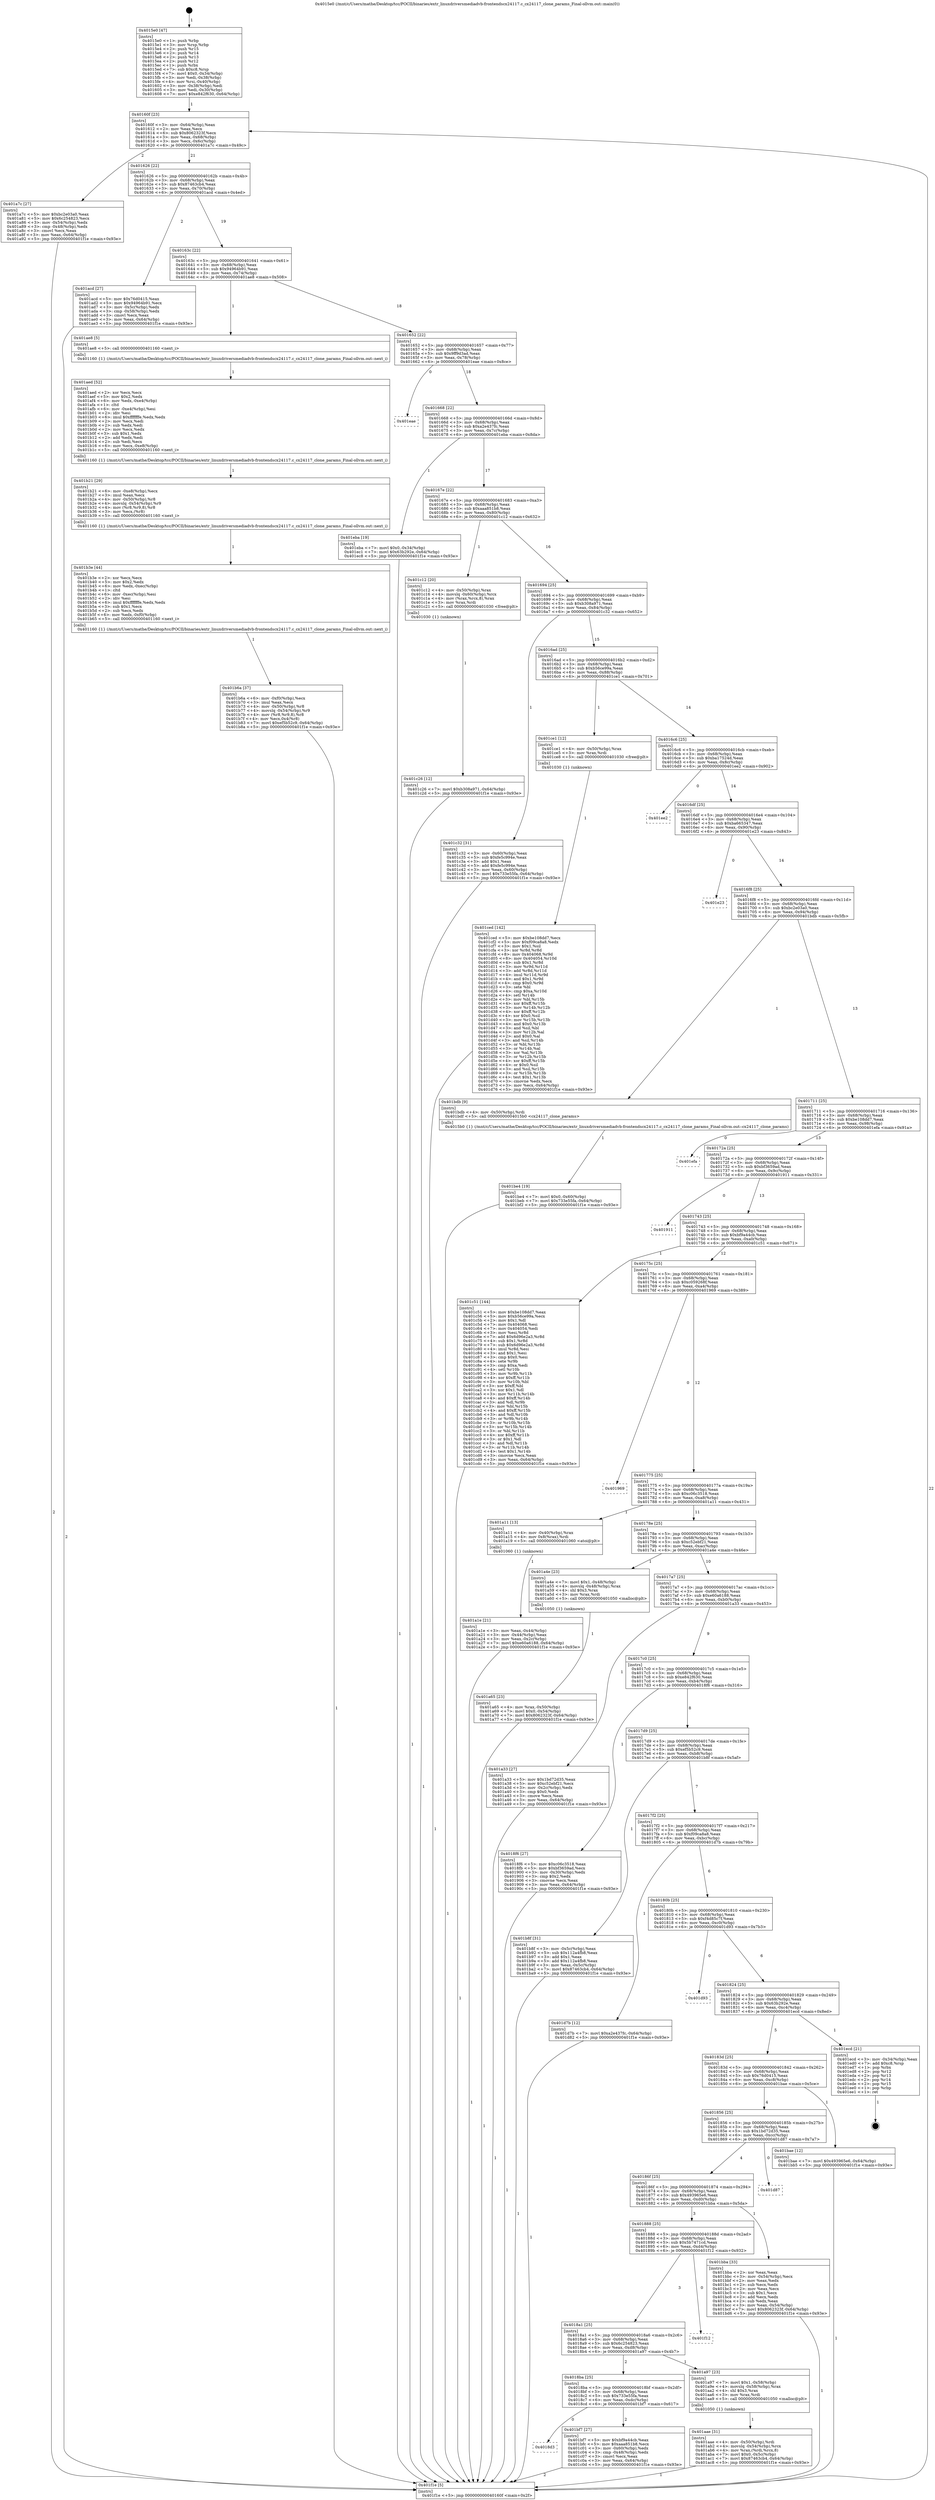 digraph "0x4015e0" {
  label = "0x4015e0 (/mnt/c/Users/mathe/Desktop/tcc/POCII/binaries/extr_linuxdriversmediadvb-frontendscx24117.c_cx24117_clone_params_Final-ollvm.out::main(0))"
  labelloc = "t"
  node[shape=record]

  Entry [label="",width=0.3,height=0.3,shape=circle,fillcolor=black,style=filled]
  "0x40160f" [label="{
     0x40160f [23]\l
     | [instrs]\l
     &nbsp;&nbsp;0x40160f \<+3\>: mov -0x64(%rbp),%eax\l
     &nbsp;&nbsp;0x401612 \<+2\>: mov %eax,%ecx\l
     &nbsp;&nbsp;0x401614 \<+6\>: sub $0x8062323f,%ecx\l
     &nbsp;&nbsp;0x40161a \<+3\>: mov %eax,-0x68(%rbp)\l
     &nbsp;&nbsp;0x40161d \<+3\>: mov %ecx,-0x6c(%rbp)\l
     &nbsp;&nbsp;0x401620 \<+6\>: je 0000000000401a7c \<main+0x49c\>\l
  }"]
  "0x401a7c" [label="{
     0x401a7c [27]\l
     | [instrs]\l
     &nbsp;&nbsp;0x401a7c \<+5\>: mov $0xbc2e03a0,%eax\l
     &nbsp;&nbsp;0x401a81 \<+5\>: mov $0x6c254823,%ecx\l
     &nbsp;&nbsp;0x401a86 \<+3\>: mov -0x54(%rbp),%edx\l
     &nbsp;&nbsp;0x401a89 \<+3\>: cmp -0x48(%rbp),%edx\l
     &nbsp;&nbsp;0x401a8c \<+3\>: cmovl %ecx,%eax\l
     &nbsp;&nbsp;0x401a8f \<+3\>: mov %eax,-0x64(%rbp)\l
     &nbsp;&nbsp;0x401a92 \<+5\>: jmp 0000000000401f1e \<main+0x93e\>\l
  }"]
  "0x401626" [label="{
     0x401626 [22]\l
     | [instrs]\l
     &nbsp;&nbsp;0x401626 \<+5\>: jmp 000000000040162b \<main+0x4b\>\l
     &nbsp;&nbsp;0x40162b \<+3\>: mov -0x68(%rbp),%eax\l
     &nbsp;&nbsp;0x40162e \<+5\>: sub $0x87463cb4,%eax\l
     &nbsp;&nbsp;0x401633 \<+3\>: mov %eax,-0x70(%rbp)\l
     &nbsp;&nbsp;0x401636 \<+6\>: je 0000000000401acd \<main+0x4ed\>\l
  }"]
  Exit [label="",width=0.3,height=0.3,shape=circle,fillcolor=black,style=filled,peripheries=2]
  "0x401acd" [label="{
     0x401acd [27]\l
     | [instrs]\l
     &nbsp;&nbsp;0x401acd \<+5\>: mov $0x76d0415,%eax\l
     &nbsp;&nbsp;0x401ad2 \<+5\>: mov $0x94964b91,%ecx\l
     &nbsp;&nbsp;0x401ad7 \<+3\>: mov -0x5c(%rbp),%edx\l
     &nbsp;&nbsp;0x401ada \<+3\>: cmp -0x58(%rbp),%edx\l
     &nbsp;&nbsp;0x401add \<+3\>: cmovl %ecx,%eax\l
     &nbsp;&nbsp;0x401ae0 \<+3\>: mov %eax,-0x64(%rbp)\l
     &nbsp;&nbsp;0x401ae3 \<+5\>: jmp 0000000000401f1e \<main+0x93e\>\l
  }"]
  "0x40163c" [label="{
     0x40163c [22]\l
     | [instrs]\l
     &nbsp;&nbsp;0x40163c \<+5\>: jmp 0000000000401641 \<main+0x61\>\l
     &nbsp;&nbsp;0x401641 \<+3\>: mov -0x68(%rbp),%eax\l
     &nbsp;&nbsp;0x401644 \<+5\>: sub $0x94964b91,%eax\l
     &nbsp;&nbsp;0x401649 \<+3\>: mov %eax,-0x74(%rbp)\l
     &nbsp;&nbsp;0x40164c \<+6\>: je 0000000000401ae8 \<main+0x508\>\l
  }"]
  "0x401ced" [label="{
     0x401ced [142]\l
     | [instrs]\l
     &nbsp;&nbsp;0x401ced \<+5\>: mov $0xbe108dd7,%ecx\l
     &nbsp;&nbsp;0x401cf2 \<+5\>: mov $0xf09ca8a8,%edx\l
     &nbsp;&nbsp;0x401cf7 \<+3\>: mov $0x1,%sil\l
     &nbsp;&nbsp;0x401cfa \<+3\>: xor %r8d,%r8d\l
     &nbsp;&nbsp;0x401cfd \<+8\>: mov 0x404068,%r9d\l
     &nbsp;&nbsp;0x401d05 \<+8\>: mov 0x404054,%r10d\l
     &nbsp;&nbsp;0x401d0d \<+4\>: sub $0x1,%r8d\l
     &nbsp;&nbsp;0x401d11 \<+3\>: mov %r9d,%r11d\l
     &nbsp;&nbsp;0x401d14 \<+3\>: add %r8d,%r11d\l
     &nbsp;&nbsp;0x401d17 \<+4\>: imul %r11d,%r9d\l
     &nbsp;&nbsp;0x401d1b \<+4\>: and $0x1,%r9d\l
     &nbsp;&nbsp;0x401d1f \<+4\>: cmp $0x0,%r9d\l
     &nbsp;&nbsp;0x401d23 \<+3\>: sete %bl\l
     &nbsp;&nbsp;0x401d26 \<+4\>: cmp $0xa,%r10d\l
     &nbsp;&nbsp;0x401d2a \<+4\>: setl %r14b\l
     &nbsp;&nbsp;0x401d2e \<+3\>: mov %bl,%r15b\l
     &nbsp;&nbsp;0x401d31 \<+4\>: xor $0xff,%r15b\l
     &nbsp;&nbsp;0x401d35 \<+3\>: mov %r14b,%r12b\l
     &nbsp;&nbsp;0x401d38 \<+4\>: xor $0xff,%r12b\l
     &nbsp;&nbsp;0x401d3c \<+4\>: xor $0x0,%sil\l
     &nbsp;&nbsp;0x401d40 \<+3\>: mov %r15b,%r13b\l
     &nbsp;&nbsp;0x401d43 \<+4\>: and $0x0,%r13b\l
     &nbsp;&nbsp;0x401d47 \<+3\>: and %sil,%bl\l
     &nbsp;&nbsp;0x401d4a \<+3\>: mov %r12b,%al\l
     &nbsp;&nbsp;0x401d4d \<+2\>: and $0x0,%al\l
     &nbsp;&nbsp;0x401d4f \<+3\>: and %sil,%r14b\l
     &nbsp;&nbsp;0x401d52 \<+3\>: or %bl,%r13b\l
     &nbsp;&nbsp;0x401d55 \<+3\>: or %r14b,%al\l
     &nbsp;&nbsp;0x401d58 \<+3\>: xor %al,%r13b\l
     &nbsp;&nbsp;0x401d5b \<+3\>: or %r12b,%r15b\l
     &nbsp;&nbsp;0x401d5e \<+4\>: xor $0xff,%r15b\l
     &nbsp;&nbsp;0x401d62 \<+4\>: or $0x0,%sil\l
     &nbsp;&nbsp;0x401d66 \<+3\>: and %sil,%r15b\l
     &nbsp;&nbsp;0x401d69 \<+3\>: or %r15b,%r13b\l
     &nbsp;&nbsp;0x401d6c \<+4\>: test $0x1,%r13b\l
     &nbsp;&nbsp;0x401d70 \<+3\>: cmovne %edx,%ecx\l
     &nbsp;&nbsp;0x401d73 \<+3\>: mov %ecx,-0x64(%rbp)\l
     &nbsp;&nbsp;0x401d76 \<+5\>: jmp 0000000000401f1e \<main+0x93e\>\l
  }"]
  "0x401ae8" [label="{
     0x401ae8 [5]\l
     | [instrs]\l
     &nbsp;&nbsp;0x401ae8 \<+5\>: call 0000000000401160 \<next_i\>\l
     | [calls]\l
     &nbsp;&nbsp;0x401160 \{1\} (/mnt/c/Users/mathe/Desktop/tcc/POCII/binaries/extr_linuxdriversmediadvb-frontendscx24117.c_cx24117_clone_params_Final-ollvm.out::next_i)\l
  }"]
  "0x401652" [label="{
     0x401652 [22]\l
     | [instrs]\l
     &nbsp;&nbsp;0x401652 \<+5\>: jmp 0000000000401657 \<main+0x77\>\l
     &nbsp;&nbsp;0x401657 \<+3\>: mov -0x68(%rbp),%eax\l
     &nbsp;&nbsp;0x40165a \<+5\>: sub $0x9ff9d3ad,%eax\l
     &nbsp;&nbsp;0x40165f \<+3\>: mov %eax,-0x78(%rbp)\l
     &nbsp;&nbsp;0x401662 \<+6\>: je 0000000000401eae \<main+0x8ce\>\l
  }"]
  "0x401c26" [label="{
     0x401c26 [12]\l
     | [instrs]\l
     &nbsp;&nbsp;0x401c26 \<+7\>: movl $0xb308a971,-0x64(%rbp)\l
     &nbsp;&nbsp;0x401c2d \<+5\>: jmp 0000000000401f1e \<main+0x93e\>\l
  }"]
  "0x401eae" [label="{
     0x401eae\l
  }", style=dashed]
  "0x401668" [label="{
     0x401668 [22]\l
     | [instrs]\l
     &nbsp;&nbsp;0x401668 \<+5\>: jmp 000000000040166d \<main+0x8d\>\l
     &nbsp;&nbsp;0x40166d \<+3\>: mov -0x68(%rbp),%eax\l
     &nbsp;&nbsp;0x401670 \<+5\>: sub $0xa2e437fc,%eax\l
     &nbsp;&nbsp;0x401675 \<+3\>: mov %eax,-0x7c(%rbp)\l
     &nbsp;&nbsp;0x401678 \<+6\>: je 0000000000401eba \<main+0x8da\>\l
  }"]
  "0x4018d3" [label="{
     0x4018d3\l
  }", style=dashed]
  "0x401eba" [label="{
     0x401eba [19]\l
     | [instrs]\l
     &nbsp;&nbsp;0x401eba \<+7\>: movl $0x0,-0x34(%rbp)\l
     &nbsp;&nbsp;0x401ec1 \<+7\>: movl $0x63b292e,-0x64(%rbp)\l
     &nbsp;&nbsp;0x401ec8 \<+5\>: jmp 0000000000401f1e \<main+0x93e\>\l
  }"]
  "0x40167e" [label="{
     0x40167e [22]\l
     | [instrs]\l
     &nbsp;&nbsp;0x40167e \<+5\>: jmp 0000000000401683 \<main+0xa3\>\l
     &nbsp;&nbsp;0x401683 \<+3\>: mov -0x68(%rbp),%eax\l
     &nbsp;&nbsp;0x401686 \<+5\>: sub $0xaaa851b8,%eax\l
     &nbsp;&nbsp;0x40168b \<+3\>: mov %eax,-0x80(%rbp)\l
     &nbsp;&nbsp;0x40168e \<+6\>: je 0000000000401c12 \<main+0x632\>\l
  }"]
  "0x401bf7" [label="{
     0x401bf7 [27]\l
     | [instrs]\l
     &nbsp;&nbsp;0x401bf7 \<+5\>: mov $0xbf9a44cb,%eax\l
     &nbsp;&nbsp;0x401bfc \<+5\>: mov $0xaaa851b8,%ecx\l
     &nbsp;&nbsp;0x401c01 \<+3\>: mov -0x60(%rbp),%edx\l
     &nbsp;&nbsp;0x401c04 \<+3\>: cmp -0x48(%rbp),%edx\l
     &nbsp;&nbsp;0x401c07 \<+3\>: cmovl %ecx,%eax\l
     &nbsp;&nbsp;0x401c0a \<+3\>: mov %eax,-0x64(%rbp)\l
     &nbsp;&nbsp;0x401c0d \<+5\>: jmp 0000000000401f1e \<main+0x93e\>\l
  }"]
  "0x401c12" [label="{
     0x401c12 [20]\l
     | [instrs]\l
     &nbsp;&nbsp;0x401c12 \<+4\>: mov -0x50(%rbp),%rax\l
     &nbsp;&nbsp;0x401c16 \<+4\>: movslq -0x60(%rbp),%rcx\l
     &nbsp;&nbsp;0x401c1a \<+4\>: mov (%rax,%rcx,8),%rax\l
     &nbsp;&nbsp;0x401c1e \<+3\>: mov %rax,%rdi\l
     &nbsp;&nbsp;0x401c21 \<+5\>: call 0000000000401030 \<free@plt\>\l
     | [calls]\l
     &nbsp;&nbsp;0x401030 \{1\} (unknown)\l
  }"]
  "0x401694" [label="{
     0x401694 [25]\l
     | [instrs]\l
     &nbsp;&nbsp;0x401694 \<+5\>: jmp 0000000000401699 \<main+0xb9\>\l
     &nbsp;&nbsp;0x401699 \<+3\>: mov -0x68(%rbp),%eax\l
     &nbsp;&nbsp;0x40169c \<+5\>: sub $0xb308a971,%eax\l
     &nbsp;&nbsp;0x4016a1 \<+6\>: mov %eax,-0x84(%rbp)\l
     &nbsp;&nbsp;0x4016a7 \<+6\>: je 0000000000401c32 \<main+0x652\>\l
  }"]
  "0x401be4" [label="{
     0x401be4 [19]\l
     | [instrs]\l
     &nbsp;&nbsp;0x401be4 \<+7\>: movl $0x0,-0x60(%rbp)\l
     &nbsp;&nbsp;0x401beb \<+7\>: movl $0x733e55fa,-0x64(%rbp)\l
     &nbsp;&nbsp;0x401bf2 \<+5\>: jmp 0000000000401f1e \<main+0x93e\>\l
  }"]
  "0x401c32" [label="{
     0x401c32 [31]\l
     | [instrs]\l
     &nbsp;&nbsp;0x401c32 \<+3\>: mov -0x60(%rbp),%eax\l
     &nbsp;&nbsp;0x401c35 \<+5\>: sub $0xfe5c994e,%eax\l
     &nbsp;&nbsp;0x401c3a \<+3\>: add $0x1,%eax\l
     &nbsp;&nbsp;0x401c3d \<+5\>: add $0xfe5c994e,%eax\l
     &nbsp;&nbsp;0x401c42 \<+3\>: mov %eax,-0x60(%rbp)\l
     &nbsp;&nbsp;0x401c45 \<+7\>: movl $0x733e55fa,-0x64(%rbp)\l
     &nbsp;&nbsp;0x401c4c \<+5\>: jmp 0000000000401f1e \<main+0x93e\>\l
  }"]
  "0x4016ad" [label="{
     0x4016ad [25]\l
     | [instrs]\l
     &nbsp;&nbsp;0x4016ad \<+5\>: jmp 00000000004016b2 \<main+0xd2\>\l
     &nbsp;&nbsp;0x4016b2 \<+3\>: mov -0x68(%rbp),%eax\l
     &nbsp;&nbsp;0x4016b5 \<+5\>: sub $0xb56ce99a,%eax\l
     &nbsp;&nbsp;0x4016ba \<+6\>: mov %eax,-0x88(%rbp)\l
     &nbsp;&nbsp;0x4016c0 \<+6\>: je 0000000000401ce1 \<main+0x701\>\l
  }"]
  "0x401b6a" [label="{
     0x401b6a [37]\l
     | [instrs]\l
     &nbsp;&nbsp;0x401b6a \<+6\>: mov -0xf0(%rbp),%ecx\l
     &nbsp;&nbsp;0x401b70 \<+3\>: imul %eax,%ecx\l
     &nbsp;&nbsp;0x401b73 \<+4\>: mov -0x50(%rbp),%r8\l
     &nbsp;&nbsp;0x401b77 \<+4\>: movslq -0x54(%rbp),%r9\l
     &nbsp;&nbsp;0x401b7b \<+4\>: mov (%r8,%r9,8),%r8\l
     &nbsp;&nbsp;0x401b7f \<+4\>: mov %ecx,0x4(%r8)\l
     &nbsp;&nbsp;0x401b83 \<+7\>: movl $0xef5b52c9,-0x64(%rbp)\l
     &nbsp;&nbsp;0x401b8a \<+5\>: jmp 0000000000401f1e \<main+0x93e\>\l
  }"]
  "0x401ce1" [label="{
     0x401ce1 [12]\l
     | [instrs]\l
     &nbsp;&nbsp;0x401ce1 \<+4\>: mov -0x50(%rbp),%rax\l
     &nbsp;&nbsp;0x401ce5 \<+3\>: mov %rax,%rdi\l
     &nbsp;&nbsp;0x401ce8 \<+5\>: call 0000000000401030 \<free@plt\>\l
     | [calls]\l
     &nbsp;&nbsp;0x401030 \{1\} (unknown)\l
  }"]
  "0x4016c6" [label="{
     0x4016c6 [25]\l
     | [instrs]\l
     &nbsp;&nbsp;0x4016c6 \<+5\>: jmp 00000000004016cb \<main+0xeb\>\l
     &nbsp;&nbsp;0x4016cb \<+3\>: mov -0x68(%rbp),%eax\l
     &nbsp;&nbsp;0x4016ce \<+5\>: sub $0xba17524d,%eax\l
     &nbsp;&nbsp;0x4016d3 \<+6\>: mov %eax,-0x8c(%rbp)\l
     &nbsp;&nbsp;0x4016d9 \<+6\>: je 0000000000401ee2 \<main+0x902\>\l
  }"]
  "0x401b3e" [label="{
     0x401b3e [44]\l
     | [instrs]\l
     &nbsp;&nbsp;0x401b3e \<+2\>: xor %ecx,%ecx\l
     &nbsp;&nbsp;0x401b40 \<+5\>: mov $0x2,%edx\l
     &nbsp;&nbsp;0x401b45 \<+6\>: mov %edx,-0xec(%rbp)\l
     &nbsp;&nbsp;0x401b4b \<+1\>: cltd\l
     &nbsp;&nbsp;0x401b4c \<+6\>: mov -0xec(%rbp),%esi\l
     &nbsp;&nbsp;0x401b52 \<+2\>: idiv %esi\l
     &nbsp;&nbsp;0x401b54 \<+6\>: imul $0xfffffffe,%edx,%edx\l
     &nbsp;&nbsp;0x401b5a \<+3\>: sub $0x1,%ecx\l
     &nbsp;&nbsp;0x401b5d \<+2\>: sub %ecx,%edx\l
     &nbsp;&nbsp;0x401b5f \<+6\>: mov %edx,-0xf0(%rbp)\l
     &nbsp;&nbsp;0x401b65 \<+5\>: call 0000000000401160 \<next_i\>\l
     | [calls]\l
     &nbsp;&nbsp;0x401160 \{1\} (/mnt/c/Users/mathe/Desktop/tcc/POCII/binaries/extr_linuxdriversmediadvb-frontendscx24117.c_cx24117_clone_params_Final-ollvm.out::next_i)\l
  }"]
  "0x401ee2" [label="{
     0x401ee2\l
  }", style=dashed]
  "0x4016df" [label="{
     0x4016df [25]\l
     | [instrs]\l
     &nbsp;&nbsp;0x4016df \<+5\>: jmp 00000000004016e4 \<main+0x104\>\l
     &nbsp;&nbsp;0x4016e4 \<+3\>: mov -0x68(%rbp),%eax\l
     &nbsp;&nbsp;0x4016e7 \<+5\>: sub $0xba665347,%eax\l
     &nbsp;&nbsp;0x4016ec \<+6\>: mov %eax,-0x90(%rbp)\l
     &nbsp;&nbsp;0x4016f2 \<+6\>: je 0000000000401e23 \<main+0x843\>\l
  }"]
  "0x401b21" [label="{
     0x401b21 [29]\l
     | [instrs]\l
     &nbsp;&nbsp;0x401b21 \<+6\>: mov -0xe8(%rbp),%ecx\l
     &nbsp;&nbsp;0x401b27 \<+3\>: imul %eax,%ecx\l
     &nbsp;&nbsp;0x401b2a \<+4\>: mov -0x50(%rbp),%r8\l
     &nbsp;&nbsp;0x401b2e \<+4\>: movslq -0x54(%rbp),%r9\l
     &nbsp;&nbsp;0x401b32 \<+4\>: mov (%r8,%r9,8),%r8\l
     &nbsp;&nbsp;0x401b36 \<+3\>: mov %ecx,(%r8)\l
     &nbsp;&nbsp;0x401b39 \<+5\>: call 0000000000401160 \<next_i\>\l
     | [calls]\l
     &nbsp;&nbsp;0x401160 \{1\} (/mnt/c/Users/mathe/Desktop/tcc/POCII/binaries/extr_linuxdriversmediadvb-frontendscx24117.c_cx24117_clone_params_Final-ollvm.out::next_i)\l
  }"]
  "0x401e23" [label="{
     0x401e23\l
  }", style=dashed]
  "0x4016f8" [label="{
     0x4016f8 [25]\l
     | [instrs]\l
     &nbsp;&nbsp;0x4016f8 \<+5\>: jmp 00000000004016fd \<main+0x11d\>\l
     &nbsp;&nbsp;0x4016fd \<+3\>: mov -0x68(%rbp),%eax\l
     &nbsp;&nbsp;0x401700 \<+5\>: sub $0xbc2e03a0,%eax\l
     &nbsp;&nbsp;0x401705 \<+6\>: mov %eax,-0x94(%rbp)\l
     &nbsp;&nbsp;0x40170b \<+6\>: je 0000000000401bdb \<main+0x5fb\>\l
  }"]
  "0x401aed" [label="{
     0x401aed [52]\l
     | [instrs]\l
     &nbsp;&nbsp;0x401aed \<+2\>: xor %ecx,%ecx\l
     &nbsp;&nbsp;0x401aef \<+5\>: mov $0x2,%edx\l
     &nbsp;&nbsp;0x401af4 \<+6\>: mov %edx,-0xe4(%rbp)\l
     &nbsp;&nbsp;0x401afa \<+1\>: cltd\l
     &nbsp;&nbsp;0x401afb \<+6\>: mov -0xe4(%rbp),%esi\l
     &nbsp;&nbsp;0x401b01 \<+2\>: idiv %esi\l
     &nbsp;&nbsp;0x401b03 \<+6\>: imul $0xfffffffe,%edx,%edx\l
     &nbsp;&nbsp;0x401b09 \<+2\>: mov %ecx,%edi\l
     &nbsp;&nbsp;0x401b0b \<+2\>: sub %edx,%edi\l
     &nbsp;&nbsp;0x401b0d \<+2\>: mov %ecx,%edx\l
     &nbsp;&nbsp;0x401b0f \<+3\>: sub $0x1,%edx\l
     &nbsp;&nbsp;0x401b12 \<+2\>: add %edx,%edi\l
     &nbsp;&nbsp;0x401b14 \<+2\>: sub %edi,%ecx\l
     &nbsp;&nbsp;0x401b16 \<+6\>: mov %ecx,-0xe8(%rbp)\l
     &nbsp;&nbsp;0x401b1c \<+5\>: call 0000000000401160 \<next_i\>\l
     | [calls]\l
     &nbsp;&nbsp;0x401160 \{1\} (/mnt/c/Users/mathe/Desktop/tcc/POCII/binaries/extr_linuxdriversmediadvb-frontendscx24117.c_cx24117_clone_params_Final-ollvm.out::next_i)\l
  }"]
  "0x401bdb" [label="{
     0x401bdb [9]\l
     | [instrs]\l
     &nbsp;&nbsp;0x401bdb \<+4\>: mov -0x50(%rbp),%rdi\l
     &nbsp;&nbsp;0x401bdf \<+5\>: call 00000000004015b0 \<cx24117_clone_params\>\l
     | [calls]\l
     &nbsp;&nbsp;0x4015b0 \{1\} (/mnt/c/Users/mathe/Desktop/tcc/POCII/binaries/extr_linuxdriversmediadvb-frontendscx24117.c_cx24117_clone_params_Final-ollvm.out::cx24117_clone_params)\l
  }"]
  "0x401711" [label="{
     0x401711 [25]\l
     | [instrs]\l
     &nbsp;&nbsp;0x401711 \<+5\>: jmp 0000000000401716 \<main+0x136\>\l
     &nbsp;&nbsp;0x401716 \<+3\>: mov -0x68(%rbp),%eax\l
     &nbsp;&nbsp;0x401719 \<+5\>: sub $0xbe108dd7,%eax\l
     &nbsp;&nbsp;0x40171e \<+6\>: mov %eax,-0x98(%rbp)\l
     &nbsp;&nbsp;0x401724 \<+6\>: je 0000000000401efa \<main+0x91a\>\l
  }"]
  "0x401aae" [label="{
     0x401aae [31]\l
     | [instrs]\l
     &nbsp;&nbsp;0x401aae \<+4\>: mov -0x50(%rbp),%rdi\l
     &nbsp;&nbsp;0x401ab2 \<+4\>: movslq -0x54(%rbp),%rcx\l
     &nbsp;&nbsp;0x401ab6 \<+4\>: mov %rax,(%rdi,%rcx,8)\l
     &nbsp;&nbsp;0x401aba \<+7\>: movl $0x0,-0x5c(%rbp)\l
     &nbsp;&nbsp;0x401ac1 \<+7\>: movl $0x87463cb4,-0x64(%rbp)\l
     &nbsp;&nbsp;0x401ac8 \<+5\>: jmp 0000000000401f1e \<main+0x93e\>\l
  }"]
  "0x401efa" [label="{
     0x401efa\l
  }", style=dashed]
  "0x40172a" [label="{
     0x40172a [25]\l
     | [instrs]\l
     &nbsp;&nbsp;0x40172a \<+5\>: jmp 000000000040172f \<main+0x14f\>\l
     &nbsp;&nbsp;0x40172f \<+3\>: mov -0x68(%rbp),%eax\l
     &nbsp;&nbsp;0x401732 \<+5\>: sub $0xbf3659ad,%eax\l
     &nbsp;&nbsp;0x401737 \<+6\>: mov %eax,-0x9c(%rbp)\l
     &nbsp;&nbsp;0x40173d \<+6\>: je 0000000000401911 \<main+0x331\>\l
  }"]
  "0x4018ba" [label="{
     0x4018ba [25]\l
     | [instrs]\l
     &nbsp;&nbsp;0x4018ba \<+5\>: jmp 00000000004018bf \<main+0x2df\>\l
     &nbsp;&nbsp;0x4018bf \<+3\>: mov -0x68(%rbp),%eax\l
     &nbsp;&nbsp;0x4018c2 \<+5\>: sub $0x733e55fa,%eax\l
     &nbsp;&nbsp;0x4018c7 \<+6\>: mov %eax,-0xdc(%rbp)\l
     &nbsp;&nbsp;0x4018cd \<+6\>: je 0000000000401bf7 \<main+0x617\>\l
  }"]
  "0x401911" [label="{
     0x401911\l
  }", style=dashed]
  "0x401743" [label="{
     0x401743 [25]\l
     | [instrs]\l
     &nbsp;&nbsp;0x401743 \<+5\>: jmp 0000000000401748 \<main+0x168\>\l
     &nbsp;&nbsp;0x401748 \<+3\>: mov -0x68(%rbp),%eax\l
     &nbsp;&nbsp;0x40174b \<+5\>: sub $0xbf9a44cb,%eax\l
     &nbsp;&nbsp;0x401750 \<+6\>: mov %eax,-0xa0(%rbp)\l
     &nbsp;&nbsp;0x401756 \<+6\>: je 0000000000401c51 \<main+0x671\>\l
  }"]
  "0x401a97" [label="{
     0x401a97 [23]\l
     | [instrs]\l
     &nbsp;&nbsp;0x401a97 \<+7\>: movl $0x1,-0x58(%rbp)\l
     &nbsp;&nbsp;0x401a9e \<+4\>: movslq -0x58(%rbp),%rax\l
     &nbsp;&nbsp;0x401aa2 \<+4\>: shl $0x3,%rax\l
     &nbsp;&nbsp;0x401aa6 \<+3\>: mov %rax,%rdi\l
     &nbsp;&nbsp;0x401aa9 \<+5\>: call 0000000000401050 \<malloc@plt\>\l
     | [calls]\l
     &nbsp;&nbsp;0x401050 \{1\} (unknown)\l
  }"]
  "0x401c51" [label="{
     0x401c51 [144]\l
     | [instrs]\l
     &nbsp;&nbsp;0x401c51 \<+5\>: mov $0xbe108dd7,%eax\l
     &nbsp;&nbsp;0x401c56 \<+5\>: mov $0xb56ce99a,%ecx\l
     &nbsp;&nbsp;0x401c5b \<+2\>: mov $0x1,%dl\l
     &nbsp;&nbsp;0x401c5d \<+7\>: mov 0x404068,%esi\l
     &nbsp;&nbsp;0x401c64 \<+7\>: mov 0x404054,%edi\l
     &nbsp;&nbsp;0x401c6b \<+3\>: mov %esi,%r8d\l
     &nbsp;&nbsp;0x401c6e \<+7\>: add $0x6d96e2a3,%r8d\l
     &nbsp;&nbsp;0x401c75 \<+4\>: sub $0x1,%r8d\l
     &nbsp;&nbsp;0x401c79 \<+7\>: sub $0x6d96e2a3,%r8d\l
     &nbsp;&nbsp;0x401c80 \<+4\>: imul %r8d,%esi\l
     &nbsp;&nbsp;0x401c84 \<+3\>: and $0x1,%esi\l
     &nbsp;&nbsp;0x401c87 \<+3\>: cmp $0x0,%esi\l
     &nbsp;&nbsp;0x401c8a \<+4\>: sete %r9b\l
     &nbsp;&nbsp;0x401c8e \<+3\>: cmp $0xa,%edi\l
     &nbsp;&nbsp;0x401c91 \<+4\>: setl %r10b\l
     &nbsp;&nbsp;0x401c95 \<+3\>: mov %r9b,%r11b\l
     &nbsp;&nbsp;0x401c98 \<+4\>: xor $0xff,%r11b\l
     &nbsp;&nbsp;0x401c9c \<+3\>: mov %r10b,%bl\l
     &nbsp;&nbsp;0x401c9f \<+3\>: xor $0xff,%bl\l
     &nbsp;&nbsp;0x401ca2 \<+3\>: xor $0x1,%dl\l
     &nbsp;&nbsp;0x401ca5 \<+3\>: mov %r11b,%r14b\l
     &nbsp;&nbsp;0x401ca8 \<+4\>: and $0xff,%r14b\l
     &nbsp;&nbsp;0x401cac \<+3\>: and %dl,%r9b\l
     &nbsp;&nbsp;0x401caf \<+3\>: mov %bl,%r15b\l
     &nbsp;&nbsp;0x401cb2 \<+4\>: and $0xff,%r15b\l
     &nbsp;&nbsp;0x401cb6 \<+3\>: and %dl,%r10b\l
     &nbsp;&nbsp;0x401cb9 \<+3\>: or %r9b,%r14b\l
     &nbsp;&nbsp;0x401cbc \<+3\>: or %r10b,%r15b\l
     &nbsp;&nbsp;0x401cbf \<+3\>: xor %r15b,%r14b\l
     &nbsp;&nbsp;0x401cc2 \<+3\>: or %bl,%r11b\l
     &nbsp;&nbsp;0x401cc5 \<+4\>: xor $0xff,%r11b\l
     &nbsp;&nbsp;0x401cc9 \<+3\>: or $0x1,%dl\l
     &nbsp;&nbsp;0x401ccc \<+3\>: and %dl,%r11b\l
     &nbsp;&nbsp;0x401ccf \<+3\>: or %r11b,%r14b\l
     &nbsp;&nbsp;0x401cd2 \<+4\>: test $0x1,%r14b\l
     &nbsp;&nbsp;0x401cd6 \<+3\>: cmovne %ecx,%eax\l
     &nbsp;&nbsp;0x401cd9 \<+3\>: mov %eax,-0x64(%rbp)\l
     &nbsp;&nbsp;0x401cdc \<+5\>: jmp 0000000000401f1e \<main+0x93e\>\l
  }"]
  "0x40175c" [label="{
     0x40175c [25]\l
     | [instrs]\l
     &nbsp;&nbsp;0x40175c \<+5\>: jmp 0000000000401761 \<main+0x181\>\l
     &nbsp;&nbsp;0x401761 \<+3\>: mov -0x68(%rbp),%eax\l
     &nbsp;&nbsp;0x401764 \<+5\>: sub $0xc059268f,%eax\l
     &nbsp;&nbsp;0x401769 \<+6\>: mov %eax,-0xa4(%rbp)\l
     &nbsp;&nbsp;0x40176f \<+6\>: je 0000000000401969 \<main+0x389\>\l
  }"]
  "0x4018a1" [label="{
     0x4018a1 [25]\l
     | [instrs]\l
     &nbsp;&nbsp;0x4018a1 \<+5\>: jmp 00000000004018a6 \<main+0x2c6\>\l
     &nbsp;&nbsp;0x4018a6 \<+3\>: mov -0x68(%rbp),%eax\l
     &nbsp;&nbsp;0x4018a9 \<+5\>: sub $0x6c254823,%eax\l
     &nbsp;&nbsp;0x4018ae \<+6\>: mov %eax,-0xd8(%rbp)\l
     &nbsp;&nbsp;0x4018b4 \<+6\>: je 0000000000401a97 \<main+0x4b7\>\l
  }"]
  "0x401969" [label="{
     0x401969\l
  }", style=dashed]
  "0x401775" [label="{
     0x401775 [25]\l
     | [instrs]\l
     &nbsp;&nbsp;0x401775 \<+5\>: jmp 000000000040177a \<main+0x19a\>\l
     &nbsp;&nbsp;0x40177a \<+3\>: mov -0x68(%rbp),%eax\l
     &nbsp;&nbsp;0x40177d \<+5\>: sub $0xc06c3518,%eax\l
     &nbsp;&nbsp;0x401782 \<+6\>: mov %eax,-0xa8(%rbp)\l
     &nbsp;&nbsp;0x401788 \<+6\>: je 0000000000401a11 \<main+0x431\>\l
  }"]
  "0x401f12" [label="{
     0x401f12\l
  }", style=dashed]
  "0x401a11" [label="{
     0x401a11 [13]\l
     | [instrs]\l
     &nbsp;&nbsp;0x401a11 \<+4\>: mov -0x40(%rbp),%rax\l
     &nbsp;&nbsp;0x401a15 \<+4\>: mov 0x8(%rax),%rdi\l
     &nbsp;&nbsp;0x401a19 \<+5\>: call 0000000000401060 \<atoi@plt\>\l
     | [calls]\l
     &nbsp;&nbsp;0x401060 \{1\} (unknown)\l
  }"]
  "0x40178e" [label="{
     0x40178e [25]\l
     | [instrs]\l
     &nbsp;&nbsp;0x40178e \<+5\>: jmp 0000000000401793 \<main+0x1b3\>\l
     &nbsp;&nbsp;0x401793 \<+3\>: mov -0x68(%rbp),%eax\l
     &nbsp;&nbsp;0x401796 \<+5\>: sub $0xc52ebf21,%eax\l
     &nbsp;&nbsp;0x40179b \<+6\>: mov %eax,-0xac(%rbp)\l
     &nbsp;&nbsp;0x4017a1 \<+6\>: je 0000000000401a4e \<main+0x46e\>\l
  }"]
  "0x401888" [label="{
     0x401888 [25]\l
     | [instrs]\l
     &nbsp;&nbsp;0x401888 \<+5\>: jmp 000000000040188d \<main+0x2ad\>\l
     &nbsp;&nbsp;0x40188d \<+3\>: mov -0x68(%rbp),%eax\l
     &nbsp;&nbsp;0x401890 \<+5\>: sub $0x5b7471cd,%eax\l
     &nbsp;&nbsp;0x401895 \<+6\>: mov %eax,-0xd4(%rbp)\l
     &nbsp;&nbsp;0x40189b \<+6\>: je 0000000000401f12 \<main+0x932\>\l
  }"]
  "0x401a4e" [label="{
     0x401a4e [23]\l
     | [instrs]\l
     &nbsp;&nbsp;0x401a4e \<+7\>: movl $0x1,-0x48(%rbp)\l
     &nbsp;&nbsp;0x401a55 \<+4\>: movslq -0x48(%rbp),%rax\l
     &nbsp;&nbsp;0x401a59 \<+4\>: shl $0x3,%rax\l
     &nbsp;&nbsp;0x401a5d \<+3\>: mov %rax,%rdi\l
     &nbsp;&nbsp;0x401a60 \<+5\>: call 0000000000401050 \<malloc@plt\>\l
     | [calls]\l
     &nbsp;&nbsp;0x401050 \{1\} (unknown)\l
  }"]
  "0x4017a7" [label="{
     0x4017a7 [25]\l
     | [instrs]\l
     &nbsp;&nbsp;0x4017a7 \<+5\>: jmp 00000000004017ac \<main+0x1cc\>\l
     &nbsp;&nbsp;0x4017ac \<+3\>: mov -0x68(%rbp),%eax\l
     &nbsp;&nbsp;0x4017af \<+5\>: sub $0xe60a6188,%eax\l
     &nbsp;&nbsp;0x4017b4 \<+6\>: mov %eax,-0xb0(%rbp)\l
     &nbsp;&nbsp;0x4017ba \<+6\>: je 0000000000401a33 \<main+0x453\>\l
  }"]
  "0x401bba" [label="{
     0x401bba [33]\l
     | [instrs]\l
     &nbsp;&nbsp;0x401bba \<+2\>: xor %eax,%eax\l
     &nbsp;&nbsp;0x401bbc \<+3\>: mov -0x54(%rbp),%ecx\l
     &nbsp;&nbsp;0x401bbf \<+2\>: mov %eax,%edx\l
     &nbsp;&nbsp;0x401bc1 \<+2\>: sub %ecx,%edx\l
     &nbsp;&nbsp;0x401bc3 \<+2\>: mov %eax,%ecx\l
     &nbsp;&nbsp;0x401bc5 \<+3\>: sub $0x1,%ecx\l
     &nbsp;&nbsp;0x401bc8 \<+2\>: add %ecx,%edx\l
     &nbsp;&nbsp;0x401bca \<+2\>: sub %edx,%eax\l
     &nbsp;&nbsp;0x401bcc \<+3\>: mov %eax,-0x54(%rbp)\l
     &nbsp;&nbsp;0x401bcf \<+7\>: movl $0x8062323f,-0x64(%rbp)\l
     &nbsp;&nbsp;0x401bd6 \<+5\>: jmp 0000000000401f1e \<main+0x93e\>\l
  }"]
  "0x401a33" [label="{
     0x401a33 [27]\l
     | [instrs]\l
     &nbsp;&nbsp;0x401a33 \<+5\>: mov $0x1bd72d35,%eax\l
     &nbsp;&nbsp;0x401a38 \<+5\>: mov $0xc52ebf21,%ecx\l
     &nbsp;&nbsp;0x401a3d \<+3\>: mov -0x2c(%rbp),%edx\l
     &nbsp;&nbsp;0x401a40 \<+3\>: cmp $0x0,%edx\l
     &nbsp;&nbsp;0x401a43 \<+3\>: cmove %ecx,%eax\l
     &nbsp;&nbsp;0x401a46 \<+3\>: mov %eax,-0x64(%rbp)\l
     &nbsp;&nbsp;0x401a49 \<+5\>: jmp 0000000000401f1e \<main+0x93e\>\l
  }"]
  "0x4017c0" [label="{
     0x4017c0 [25]\l
     | [instrs]\l
     &nbsp;&nbsp;0x4017c0 \<+5\>: jmp 00000000004017c5 \<main+0x1e5\>\l
     &nbsp;&nbsp;0x4017c5 \<+3\>: mov -0x68(%rbp),%eax\l
     &nbsp;&nbsp;0x4017c8 \<+5\>: sub $0xe842f630,%eax\l
     &nbsp;&nbsp;0x4017cd \<+6\>: mov %eax,-0xb4(%rbp)\l
     &nbsp;&nbsp;0x4017d3 \<+6\>: je 00000000004018f6 \<main+0x316\>\l
  }"]
  "0x40186f" [label="{
     0x40186f [25]\l
     | [instrs]\l
     &nbsp;&nbsp;0x40186f \<+5\>: jmp 0000000000401874 \<main+0x294\>\l
     &nbsp;&nbsp;0x401874 \<+3\>: mov -0x68(%rbp),%eax\l
     &nbsp;&nbsp;0x401877 \<+5\>: sub $0x493965e6,%eax\l
     &nbsp;&nbsp;0x40187c \<+6\>: mov %eax,-0xd0(%rbp)\l
     &nbsp;&nbsp;0x401882 \<+6\>: je 0000000000401bba \<main+0x5da\>\l
  }"]
  "0x4018f6" [label="{
     0x4018f6 [27]\l
     | [instrs]\l
     &nbsp;&nbsp;0x4018f6 \<+5\>: mov $0xc06c3518,%eax\l
     &nbsp;&nbsp;0x4018fb \<+5\>: mov $0xbf3659ad,%ecx\l
     &nbsp;&nbsp;0x401900 \<+3\>: mov -0x30(%rbp),%edx\l
     &nbsp;&nbsp;0x401903 \<+3\>: cmp $0x2,%edx\l
     &nbsp;&nbsp;0x401906 \<+3\>: cmovne %ecx,%eax\l
     &nbsp;&nbsp;0x401909 \<+3\>: mov %eax,-0x64(%rbp)\l
     &nbsp;&nbsp;0x40190c \<+5\>: jmp 0000000000401f1e \<main+0x93e\>\l
  }"]
  "0x4017d9" [label="{
     0x4017d9 [25]\l
     | [instrs]\l
     &nbsp;&nbsp;0x4017d9 \<+5\>: jmp 00000000004017de \<main+0x1fe\>\l
     &nbsp;&nbsp;0x4017de \<+3\>: mov -0x68(%rbp),%eax\l
     &nbsp;&nbsp;0x4017e1 \<+5\>: sub $0xef5b52c9,%eax\l
     &nbsp;&nbsp;0x4017e6 \<+6\>: mov %eax,-0xb8(%rbp)\l
     &nbsp;&nbsp;0x4017ec \<+6\>: je 0000000000401b8f \<main+0x5af\>\l
  }"]
  "0x401f1e" [label="{
     0x401f1e [5]\l
     | [instrs]\l
     &nbsp;&nbsp;0x401f1e \<+5\>: jmp 000000000040160f \<main+0x2f\>\l
  }"]
  "0x4015e0" [label="{
     0x4015e0 [47]\l
     | [instrs]\l
     &nbsp;&nbsp;0x4015e0 \<+1\>: push %rbp\l
     &nbsp;&nbsp;0x4015e1 \<+3\>: mov %rsp,%rbp\l
     &nbsp;&nbsp;0x4015e4 \<+2\>: push %r15\l
     &nbsp;&nbsp;0x4015e6 \<+2\>: push %r14\l
     &nbsp;&nbsp;0x4015e8 \<+2\>: push %r13\l
     &nbsp;&nbsp;0x4015ea \<+2\>: push %r12\l
     &nbsp;&nbsp;0x4015ec \<+1\>: push %rbx\l
     &nbsp;&nbsp;0x4015ed \<+7\>: sub $0xc8,%rsp\l
     &nbsp;&nbsp;0x4015f4 \<+7\>: movl $0x0,-0x34(%rbp)\l
     &nbsp;&nbsp;0x4015fb \<+3\>: mov %edi,-0x38(%rbp)\l
     &nbsp;&nbsp;0x4015fe \<+4\>: mov %rsi,-0x40(%rbp)\l
     &nbsp;&nbsp;0x401602 \<+3\>: mov -0x38(%rbp),%edi\l
     &nbsp;&nbsp;0x401605 \<+3\>: mov %edi,-0x30(%rbp)\l
     &nbsp;&nbsp;0x401608 \<+7\>: movl $0xe842f630,-0x64(%rbp)\l
  }"]
  "0x401a1e" [label="{
     0x401a1e [21]\l
     | [instrs]\l
     &nbsp;&nbsp;0x401a1e \<+3\>: mov %eax,-0x44(%rbp)\l
     &nbsp;&nbsp;0x401a21 \<+3\>: mov -0x44(%rbp),%eax\l
     &nbsp;&nbsp;0x401a24 \<+3\>: mov %eax,-0x2c(%rbp)\l
     &nbsp;&nbsp;0x401a27 \<+7\>: movl $0xe60a6188,-0x64(%rbp)\l
     &nbsp;&nbsp;0x401a2e \<+5\>: jmp 0000000000401f1e \<main+0x93e\>\l
  }"]
  "0x401a65" [label="{
     0x401a65 [23]\l
     | [instrs]\l
     &nbsp;&nbsp;0x401a65 \<+4\>: mov %rax,-0x50(%rbp)\l
     &nbsp;&nbsp;0x401a69 \<+7\>: movl $0x0,-0x54(%rbp)\l
     &nbsp;&nbsp;0x401a70 \<+7\>: movl $0x8062323f,-0x64(%rbp)\l
     &nbsp;&nbsp;0x401a77 \<+5\>: jmp 0000000000401f1e \<main+0x93e\>\l
  }"]
  "0x401d87" [label="{
     0x401d87\l
  }", style=dashed]
  "0x401b8f" [label="{
     0x401b8f [31]\l
     | [instrs]\l
     &nbsp;&nbsp;0x401b8f \<+3\>: mov -0x5c(%rbp),%eax\l
     &nbsp;&nbsp;0x401b92 \<+5\>: sub $0x112a4fb8,%eax\l
     &nbsp;&nbsp;0x401b97 \<+3\>: add $0x1,%eax\l
     &nbsp;&nbsp;0x401b9a \<+5\>: add $0x112a4fb8,%eax\l
     &nbsp;&nbsp;0x401b9f \<+3\>: mov %eax,-0x5c(%rbp)\l
     &nbsp;&nbsp;0x401ba2 \<+7\>: movl $0x87463cb4,-0x64(%rbp)\l
     &nbsp;&nbsp;0x401ba9 \<+5\>: jmp 0000000000401f1e \<main+0x93e\>\l
  }"]
  "0x4017f2" [label="{
     0x4017f2 [25]\l
     | [instrs]\l
     &nbsp;&nbsp;0x4017f2 \<+5\>: jmp 00000000004017f7 \<main+0x217\>\l
     &nbsp;&nbsp;0x4017f7 \<+3\>: mov -0x68(%rbp),%eax\l
     &nbsp;&nbsp;0x4017fa \<+5\>: sub $0xf09ca8a8,%eax\l
     &nbsp;&nbsp;0x4017ff \<+6\>: mov %eax,-0xbc(%rbp)\l
     &nbsp;&nbsp;0x401805 \<+6\>: je 0000000000401d7b \<main+0x79b\>\l
  }"]
  "0x401856" [label="{
     0x401856 [25]\l
     | [instrs]\l
     &nbsp;&nbsp;0x401856 \<+5\>: jmp 000000000040185b \<main+0x27b\>\l
     &nbsp;&nbsp;0x40185b \<+3\>: mov -0x68(%rbp),%eax\l
     &nbsp;&nbsp;0x40185e \<+5\>: sub $0x1bd72d35,%eax\l
     &nbsp;&nbsp;0x401863 \<+6\>: mov %eax,-0xcc(%rbp)\l
     &nbsp;&nbsp;0x401869 \<+6\>: je 0000000000401d87 \<main+0x7a7\>\l
  }"]
  "0x401d7b" [label="{
     0x401d7b [12]\l
     | [instrs]\l
     &nbsp;&nbsp;0x401d7b \<+7\>: movl $0xa2e437fc,-0x64(%rbp)\l
     &nbsp;&nbsp;0x401d82 \<+5\>: jmp 0000000000401f1e \<main+0x93e\>\l
  }"]
  "0x40180b" [label="{
     0x40180b [25]\l
     | [instrs]\l
     &nbsp;&nbsp;0x40180b \<+5\>: jmp 0000000000401810 \<main+0x230\>\l
     &nbsp;&nbsp;0x401810 \<+3\>: mov -0x68(%rbp),%eax\l
     &nbsp;&nbsp;0x401813 \<+5\>: sub $0xf4d85c7f,%eax\l
     &nbsp;&nbsp;0x401818 \<+6\>: mov %eax,-0xc0(%rbp)\l
     &nbsp;&nbsp;0x40181e \<+6\>: je 0000000000401d93 \<main+0x7b3\>\l
  }"]
  "0x401bae" [label="{
     0x401bae [12]\l
     | [instrs]\l
     &nbsp;&nbsp;0x401bae \<+7\>: movl $0x493965e6,-0x64(%rbp)\l
     &nbsp;&nbsp;0x401bb5 \<+5\>: jmp 0000000000401f1e \<main+0x93e\>\l
  }"]
  "0x401d93" [label="{
     0x401d93\l
  }", style=dashed]
  "0x401824" [label="{
     0x401824 [25]\l
     | [instrs]\l
     &nbsp;&nbsp;0x401824 \<+5\>: jmp 0000000000401829 \<main+0x249\>\l
     &nbsp;&nbsp;0x401829 \<+3\>: mov -0x68(%rbp),%eax\l
     &nbsp;&nbsp;0x40182c \<+5\>: sub $0x63b292e,%eax\l
     &nbsp;&nbsp;0x401831 \<+6\>: mov %eax,-0xc4(%rbp)\l
     &nbsp;&nbsp;0x401837 \<+6\>: je 0000000000401ecd \<main+0x8ed\>\l
  }"]
  "0x40183d" [label="{
     0x40183d [25]\l
     | [instrs]\l
     &nbsp;&nbsp;0x40183d \<+5\>: jmp 0000000000401842 \<main+0x262\>\l
     &nbsp;&nbsp;0x401842 \<+3\>: mov -0x68(%rbp),%eax\l
     &nbsp;&nbsp;0x401845 \<+5\>: sub $0x76d0415,%eax\l
     &nbsp;&nbsp;0x40184a \<+6\>: mov %eax,-0xc8(%rbp)\l
     &nbsp;&nbsp;0x401850 \<+6\>: je 0000000000401bae \<main+0x5ce\>\l
  }"]
  "0x401ecd" [label="{
     0x401ecd [21]\l
     | [instrs]\l
     &nbsp;&nbsp;0x401ecd \<+3\>: mov -0x34(%rbp),%eax\l
     &nbsp;&nbsp;0x401ed0 \<+7\>: add $0xc8,%rsp\l
     &nbsp;&nbsp;0x401ed7 \<+1\>: pop %rbx\l
     &nbsp;&nbsp;0x401ed8 \<+2\>: pop %r12\l
     &nbsp;&nbsp;0x401eda \<+2\>: pop %r13\l
     &nbsp;&nbsp;0x401edc \<+2\>: pop %r14\l
     &nbsp;&nbsp;0x401ede \<+2\>: pop %r15\l
     &nbsp;&nbsp;0x401ee0 \<+1\>: pop %rbp\l
     &nbsp;&nbsp;0x401ee1 \<+1\>: ret\l
  }"]
  Entry -> "0x4015e0" [label=" 1"]
  "0x40160f" -> "0x401a7c" [label=" 2"]
  "0x40160f" -> "0x401626" [label=" 21"]
  "0x401ecd" -> Exit [label=" 1"]
  "0x401626" -> "0x401acd" [label=" 2"]
  "0x401626" -> "0x40163c" [label=" 19"]
  "0x401eba" -> "0x401f1e" [label=" 1"]
  "0x40163c" -> "0x401ae8" [label=" 1"]
  "0x40163c" -> "0x401652" [label=" 18"]
  "0x401d7b" -> "0x401f1e" [label=" 1"]
  "0x401652" -> "0x401eae" [label=" 0"]
  "0x401652" -> "0x401668" [label=" 18"]
  "0x401ced" -> "0x401f1e" [label=" 1"]
  "0x401668" -> "0x401eba" [label=" 1"]
  "0x401668" -> "0x40167e" [label=" 17"]
  "0x401ce1" -> "0x401ced" [label=" 1"]
  "0x40167e" -> "0x401c12" [label=" 1"]
  "0x40167e" -> "0x401694" [label=" 16"]
  "0x401c51" -> "0x401f1e" [label=" 1"]
  "0x401694" -> "0x401c32" [label=" 1"]
  "0x401694" -> "0x4016ad" [label=" 15"]
  "0x401c26" -> "0x401f1e" [label=" 1"]
  "0x4016ad" -> "0x401ce1" [label=" 1"]
  "0x4016ad" -> "0x4016c6" [label=" 14"]
  "0x401c12" -> "0x401c26" [label=" 1"]
  "0x4016c6" -> "0x401ee2" [label=" 0"]
  "0x4016c6" -> "0x4016df" [label=" 14"]
  "0x401bf7" -> "0x401f1e" [label=" 2"]
  "0x4016df" -> "0x401e23" [label=" 0"]
  "0x4016df" -> "0x4016f8" [label=" 14"]
  "0x4018ba" -> "0x4018d3" [label=" 0"]
  "0x4016f8" -> "0x401bdb" [label=" 1"]
  "0x4016f8" -> "0x401711" [label=" 13"]
  "0x4018ba" -> "0x401bf7" [label=" 2"]
  "0x401711" -> "0x401efa" [label=" 0"]
  "0x401711" -> "0x40172a" [label=" 13"]
  "0x401c32" -> "0x401f1e" [label=" 1"]
  "0x40172a" -> "0x401911" [label=" 0"]
  "0x40172a" -> "0x401743" [label=" 13"]
  "0x401be4" -> "0x401f1e" [label=" 1"]
  "0x401743" -> "0x401c51" [label=" 1"]
  "0x401743" -> "0x40175c" [label=" 12"]
  "0x401bdb" -> "0x401be4" [label=" 1"]
  "0x40175c" -> "0x401969" [label=" 0"]
  "0x40175c" -> "0x401775" [label=" 12"]
  "0x401bae" -> "0x401f1e" [label=" 1"]
  "0x401775" -> "0x401a11" [label=" 1"]
  "0x401775" -> "0x40178e" [label=" 11"]
  "0x401b8f" -> "0x401f1e" [label=" 1"]
  "0x40178e" -> "0x401a4e" [label=" 1"]
  "0x40178e" -> "0x4017a7" [label=" 10"]
  "0x401b3e" -> "0x401b6a" [label=" 1"]
  "0x4017a7" -> "0x401a33" [label=" 1"]
  "0x4017a7" -> "0x4017c0" [label=" 9"]
  "0x401b21" -> "0x401b3e" [label=" 1"]
  "0x4017c0" -> "0x4018f6" [label=" 1"]
  "0x4017c0" -> "0x4017d9" [label=" 8"]
  "0x4018f6" -> "0x401f1e" [label=" 1"]
  "0x4015e0" -> "0x40160f" [label=" 1"]
  "0x401f1e" -> "0x40160f" [label=" 22"]
  "0x401a11" -> "0x401a1e" [label=" 1"]
  "0x401a1e" -> "0x401f1e" [label=" 1"]
  "0x401a33" -> "0x401f1e" [label=" 1"]
  "0x401a4e" -> "0x401a65" [label=" 1"]
  "0x401a65" -> "0x401f1e" [label=" 1"]
  "0x401a7c" -> "0x401f1e" [label=" 2"]
  "0x401ae8" -> "0x401aed" [label=" 1"]
  "0x4017d9" -> "0x401b8f" [label=" 1"]
  "0x4017d9" -> "0x4017f2" [label=" 7"]
  "0x401acd" -> "0x401f1e" [label=" 2"]
  "0x4017f2" -> "0x401d7b" [label=" 1"]
  "0x4017f2" -> "0x40180b" [label=" 6"]
  "0x401a97" -> "0x401aae" [label=" 1"]
  "0x40180b" -> "0x401d93" [label=" 0"]
  "0x40180b" -> "0x401824" [label=" 6"]
  "0x4018a1" -> "0x4018ba" [label=" 2"]
  "0x401824" -> "0x401ecd" [label=" 1"]
  "0x401824" -> "0x40183d" [label=" 5"]
  "0x4018a1" -> "0x401a97" [label=" 1"]
  "0x40183d" -> "0x401bae" [label=" 1"]
  "0x40183d" -> "0x401856" [label=" 4"]
  "0x401aae" -> "0x401f1e" [label=" 1"]
  "0x401856" -> "0x401d87" [label=" 0"]
  "0x401856" -> "0x40186f" [label=" 4"]
  "0x401aed" -> "0x401b21" [label=" 1"]
  "0x40186f" -> "0x401bba" [label=" 1"]
  "0x40186f" -> "0x401888" [label=" 3"]
  "0x401b6a" -> "0x401f1e" [label=" 1"]
  "0x401888" -> "0x401f12" [label=" 0"]
  "0x401888" -> "0x4018a1" [label=" 3"]
  "0x401bba" -> "0x401f1e" [label=" 1"]
}
